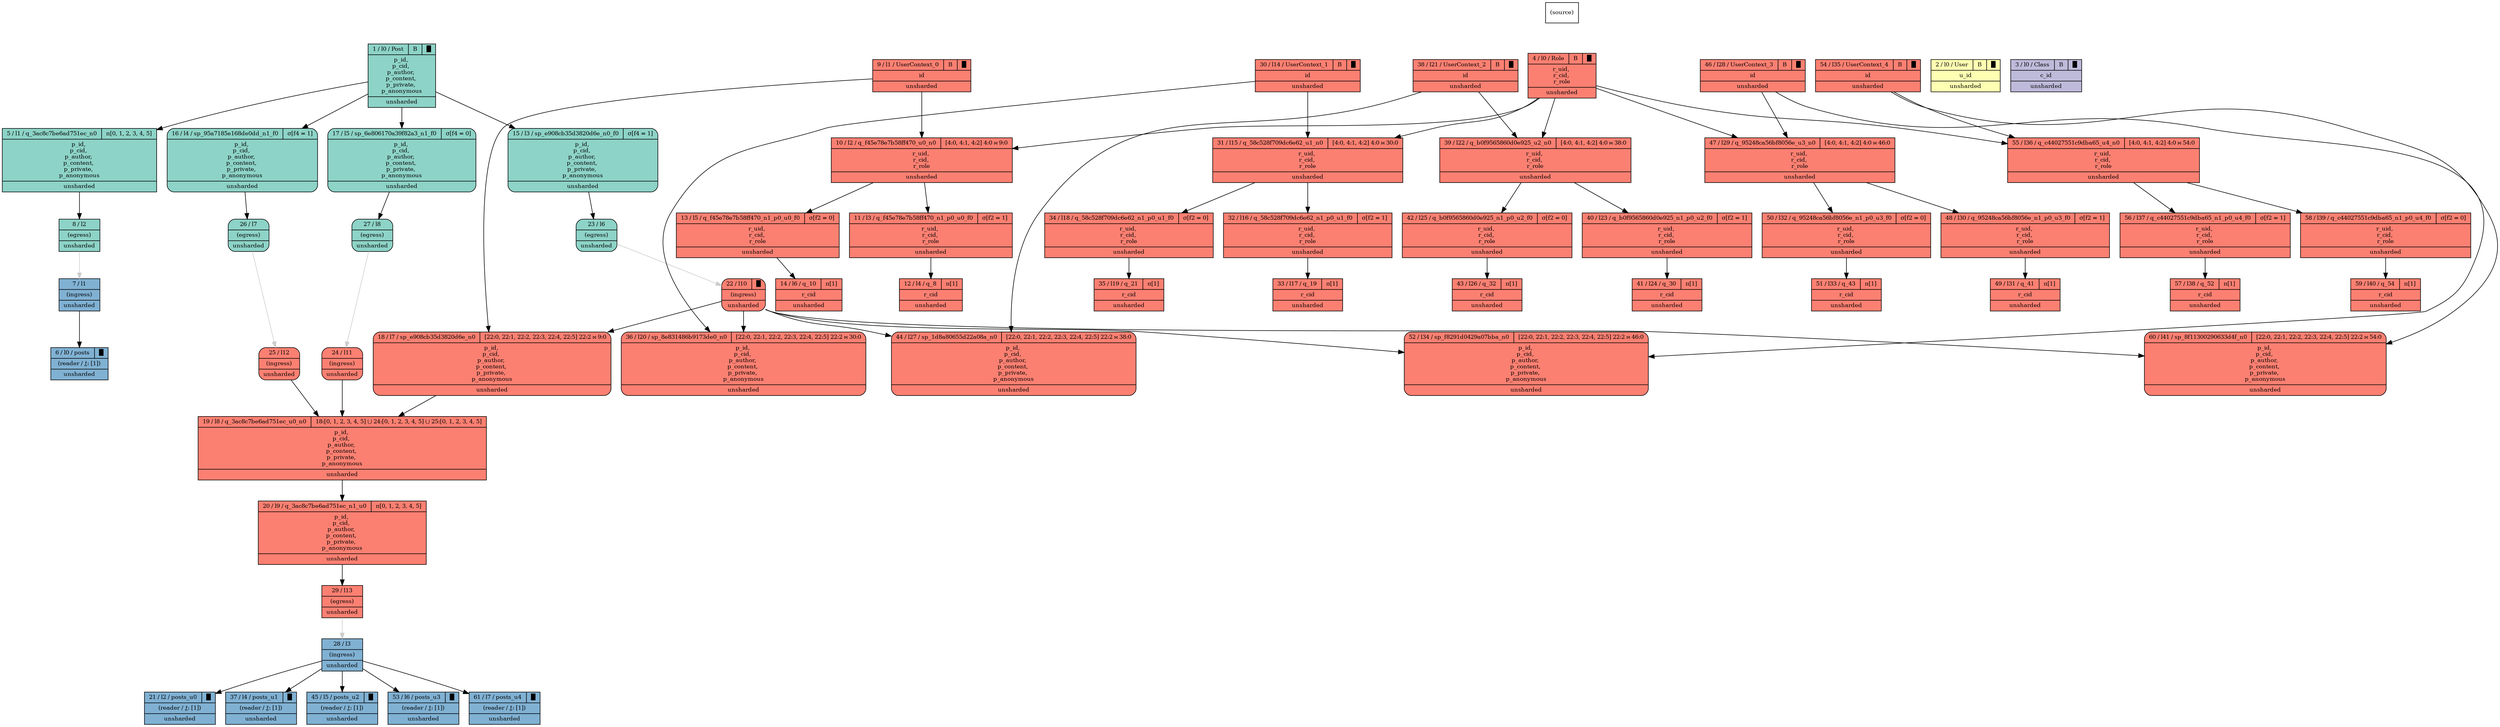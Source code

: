 digraph {{
    node [shape=record, fontsize=10]
    n0 [style="filled", fillcolor=white, label="(source)"]
    n1 [style="filled", fillcolor="/set312/1", label="{ { 1 / l0 / Post | B | █ } | p_id, \np_cid, \np_author, \np_content, \np_private, \np_anonymous | unsharded }"]
    n2 [style="filled", fillcolor="/set312/2", label="{ { 2 / l0 / User | B | █ } | u_id | unsharded }"]
    n3 [style="filled", fillcolor="/set312/3", label="{ { 3 / l0 / Class | B | █ } | c_id | unsharded }"]
    n4 [style="filled", fillcolor="/set312/4", label="{ { 4 / l0 / Role | B | █ } | r_uid, \nr_cid, \nr_role | unsharded }"]
    n5 [style="filled", fillcolor="/set312/1", label="{{ 5 / l1 / q_3ac8c7be6ad751ec_n0 | π[0, 1, 2, 3, 4, 5]  } | p_id, \np_cid, \np_author, \np_content, \np_private, \np_anonymous | unsharded }"]
    n6 [style="filled", fillcolor="/set312/5", label="{ { 6 / l0 / posts | █ } | (reader / ⚷: [1]) | unsharded }"]
    n7 [style="filled", fillcolor="/set312/5", label="{ { 7 / l1  } | (ingress) | unsharded }"]
    n8 [style="filled", fillcolor="/set312/1", label="{ 8 / l2 | (egress) | unsharded }"]
    n9 [style="filled", fillcolor="/set312/4", label="{ { 9 / l1 / UserContext_0 | B | █ } | id | unsharded }"]
    n10 [style="filled", fillcolor="/set312/4", label="{{ 10 / l2 / q_f45e78e7b58ff470_u0_n0 | [4:0, 4:1, 4:2] 4:0 ⋈ 9:0  } | r_uid, \nr_cid, \nr_role | unsharded }"]
    n11 [style="filled", fillcolor="/set312/4", label="{{ 11 / l3 / q_f45e78e7b58ff470_n1_p0_u0_f0 | σ[f2 = 1]  } | r_uid, \nr_cid, \nr_role | unsharded }"]
    n12 [style="filled", fillcolor="/set312/4", label="{{ 12 / l4 / q_8 | π[1]  } | r_cid | unsharded }"]
    n13 [style="filled", fillcolor="/set312/4", label="{{ 13 / l5 / q_f45e78e7b58ff470_n1_p0_u0_f0 | σ[f2 = 0]  } | r_uid, \nr_cid, \nr_role | unsharded }"]
    n14 [style="filled", fillcolor="/set312/4", label="{{ 14 / l6 / q_10 | π[1]  } | r_cid | unsharded }"]
    n15 [style="filled,rounded", fillcolor="/set312/1", label="{{ 15 / l3 / sp_e908cb35d3820d6e_n0_f0 | σ[f4 = 1]  } | p_id, \np_cid, \np_author, \np_content, \np_private, \np_anonymous | unsharded }"]
    n16 [style="filled,rounded", fillcolor="/set312/1", label="{{ 16 / l4 / sp_95a7185e168de0dd_n1_f0 | σ[f4 = 1]  } | p_id, \np_cid, \np_author, \np_content, \np_private, \np_anonymous | unsharded }"]
    n17 [style="filled,rounded", fillcolor="/set312/1", label="{{ 17 / l5 / sp_6e806170a39f82a3_n1_f0 | σ[f4 = 0]  } | p_id, \np_cid, \np_author, \np_content, \np_private, \np_anonymous | unsharded }"]
    n18 [style="filled,rounded", fillcolor="/set312/4", label="{{ 18 / l7 / sp_e908cb35d3820d6e_n0 | [22:0, 22:1, 22:2, 22:3, 22:4, 22:5] 22:2 ⋈ 9:0  } | p_id, \np_cid, \np_author, \np_content, \np_private, \np_anonymous | unsharded }"]
    n19 [style="filled", fillcolor="/set312/4", label="{{ 19 / l8 / q_3ac8c7be6ad751ec_u0_n0 | 18:[0, 1, 2, 3, 4, 5] ⋃ 24:[0, 1, 2, 3, 4, 5] ⋃ 25:[0, 1, 2, 3, 4, 5]  } | p_id, \np_cid, \np_author, \np_content, \np_private, \np_anonymous | unsharded }"]
    n20 [style="filled", fillcolor="/set312/4", label="{{ 20 / l9 / q_3ac8c7be6ad751ec_n1_u0 | π[0, 1, 2, 3, 4, 5]  } | p_id, \np_cid, \np_author, \np_content, \np_private, \np_anonymous | unsharded }"]
    n21 [style="filled", fillcolor="/set312/5", label="{ { 21 / l2 / posts_u0 | █ } | (reader / ⚷: [1]) | unsharded }"]
    n22 [style="filled,rounded", fillcolor="/set312/4", label="{ { 22 / l10 | █ } | (ingress) | unsharded }"]
    n23 [style="filled,rounded", fillcolor="/set312/1", label="{ 23 / l6 | (egress) | unsharded }"]
    n24 [style="filled,rounded", fillcolor="/set312/4", label="{ { 24 / l11  } | (ingress) | unsharded }"]
    n25 [style="filled,rounded", fillcolor="/set312/4", label="{ { 25 / l12  } | (ingress) | unsharded }"]
    n26 [style="filled,rounded", fillcolor="/set312/1", label="{ 26 / l7 | (egress) | unsharded }"]
    n27 [style="filled,rounded", fillcolor="/set312/1", label="{ 27 / l8 | (egress) | unsharded }"]
    n28 [style="filled", fillcolor="/set312/5", label="{ { 28 / l3  } | (ingress) | unsharded }"]
    n29 [style="filled", fillcolor="/set312/4", label="{ 29 / l13 | (egress) | unsharded }"]
    n30 [style="filled", fillcolor="/set312/4", label="{ { 30 / l14 / UserContext_1 | B | █ } | id | unsharded }"]
    n31 [style="filled", fillcolor="/set312/4", label="{{ 31 / l15 / q_58c528f709dc6e62_u1_n0 | [4:0, 4:1, 4:2] 4:0 ⋈ 30:0  } | r_uid, \nr_cid, \nr_role | unsharded }"]
    n32 [style="filled", fillcolor="/set312/4", label="{{ 32 / l16 / q_58c528f709dc6e62_n1_p0_u1_f0 | σ[f2 = 1]  } | r_uid, \nr_cid, \nr_role | unsharded }"]
    n33 [style="filled", fillcolor="/set312/4", label="{{ 33 / l17 / q_19 | π[1]  } | r_cid | unsharded }"]
    n34 [style="filled", fillcolor="/set312/4", label="{{ 34 / l18 / q_58c528f709dc6e62_n1_p0_u1_f0 | σ[f2 = 0]  } | r_uid, \nr_cid, \nr_role | unsharded }"]
    n35 [style="filled", fillcolor="/set312/4", label="{{ 35 / l19 / q_21 | π[1]  } | r_cid | unsharded }"]
    n36 [style="filled,rounded", fillcolor="/set312/4", label="{{ 36 / l20 / sp_8e831486b9173de0_n0 | [22:0, 22:1, 22:2, 22:3, 22:4, 22:5] 22:2 ⋈ 30:0  } | p_id, \np_cid, \np_author, \np_content, \np_private, \np_anonymous | unsharded }"]
    n37 [style="filled", fillcolor="/set312/5", label="{ { 37 / l4 / posts_u1 | █ } | (reader / ⚷: [1]) | unsharded }"]
    n38 [style="filled", fillcolor="/set312/4", label="{ { 38 / l21 / UserContext_2 | B | █ } | id | unsharded }"]
    n39 [style="filled", fillcolor="/set312/4", label="{{ 39 / l22 / q_b0f9565860d0e925_u2_n0 | [4:0, 4:1, 4:2] 4:0 ⋈ 38:0  } | r_uid, \nr_cid, \nr_role | unsharded }"]
    n40 [style="filled", fillcolor="/set312/4", label="{{ 40 / l23 / q_b0f9565860d0e925_n1_p0_u2_f0 | σ[f2 = 1]  } | r_uid, \nr_cid, \nr_role | unsharded }"]
    n41 [style="filled", fillcolor="/set312/4", label="{{ 41 / l24 / q_30 | π[1]  } | r_cid | unsharded }"]
    n42 [style="filled", fillcolor="/set312/4", label="{{ 42 / l25 / q_b0f9565860d0e925_n1_p0_u2_f0 | σ[f2 = 0]  } | r_uid, \nr_cid, \nr_role | unsharded }"]
    n43 [style="filled", fillcolor="/set312/4", label="{{ 43 / l26 / q_32 | π[1]  } | r_cid | unsharded }"]
    n44 [style="filled,rounded", fillcolor="/set312/4", label="{{ 44 / l27 / sp_1d8a80655d22a08a_n0 | [22:0, 22:1, 22:2, 22:3, 22:4, 22:5] 22:2 ⋈ 38:0  } | p_id, \np_cid, \np_author, \np_content, \np_private, \np_anonymous | unsharded }"]
    n45 [style="filled", fillcolor="/set312/5", label="{ { 45 / l5 / posts_u2 | █ } | (reader / ⚷: [1]) | unsharded }"]
    n46 [style="filled", fillcolor="/set312/4", label="{ { 46 / l28 / UserContext_3 | B | █ } | id | unsharded }"]
    n47 [style="filled", fillcolor="/set312/4", label="{{ 47 / l29 / q_95248ca56bf8056e_u3_n0 | [4:0, 4:1, 4:2] 4:0 ⋈ 46:0  } | r_uid, \nr_cid, \nr_role | unsharded }"]
    n48 [style="filled", fillcolor="/set312/4", label="{{ 48 / l30 / q_95248ca56bf8056e_n1_p0_u3_f0 | σ[f2 = 1]  } | r_uid, \nr_cid, \nr_role | unsharded }"]
    n49 [style="filled", fillcolor="/set312/4", label="{{ 49 / l31 / q_41 | π[1]  } | r_cid | unsharded }"]
    n50 [style="filled", fillcolor="/set312/4", label="{{ 50 / l32 / q_95248ca56bf8056e_n1_p0_u3_f0 | σ[f2 = 0]  } | r_uid, \nr_cid, \nr_role | unsharded }"]
    n51 [style="filled", fillcolor="/set312/4", label="{{ 51 / l33 / q_43 | π[1]  } | r_cid | unsharded }"]
    n52 [style="filled,rounded", fillcolor="/set312/4", label="{{ 52 / l34 / sp_f8291d0429a07bba_n0 | [22:0, 22:1, 22:2, 22:3, 22:4, 22:5] 22:2 ⋈ 46:0  } | p_id, \np_cid, \np_author, \np_content, \np_private, \np_anonymous | unsharded }"]
    n53 [style="filled", fillcolor="/set312/5", label="{ { 53 / l6 / posts_u3 | █ } | (reader / ⚷: [1]) | unsharded }"]
    n54 [style="filled", fillcolor="/set312/4", label="{ { 54 / l35 / UserContext_4 | B | █ } | id | unsharded }"]
    n55 [style="filled", fillcolor="/set312/4", label="{{ 55 / l36 / q_c44027551c9dba65_u4_n0 | [4:0, 4:1, 4:2] 4:0 ⋈ 54:0  } | r_uid, \nr_cid, \nr_role | unsharded }"]
    n56 [style="filled", fillcolor="/set312/4", label="{{ 56 / l37 / q_c44027551c9dba65_n1_p0_u4_f0 | σ[f2 = 1]  } | r_uid, \nr_cid, \nr_role | unsharded }"]
    n57 [style="filled", fillcolor="/set312/4", label="{{ 57 / l38 / q_52 | π[1]  } | r_cid | unsharded }"]
    n58 [style="filled", fillcolor="/set312/4", label="{{ 58 / l39 / q_c44027551c9dba65_n1_p0_u4_f0 | σ[f2 = 0]  } | r_uid, \nr_cid, \nr_role | unsharded }"]
    n59 [style="filled", fillcolor="/set312/4", label="{{ 59 / l40 / q_54 | π[1]  } | r_cid | unsharded }"]
    n60 [style="filled,rounded", fillcolor="/set312/4", label="{{ 60 / l41 / sp_8f11300290633d4f_n0 | [22:0, 22:1, 22:2, 22:3, 22:4, 22:5] 22:2 ⋈ 54:0  } | p_id, \np_cid, \np_author, \np_content, \np_private, \np_anonymous | unsharded }"]
    n61 [style="filled", fillcolor="/set312/5", label="{ { 61 / l7 / posts_u4 | █ } | (reader / ⚷: [1]) | unsharded }"]
    n0 -> n1 [ style=invis ]
    n0 -> n2 [ style=invis ]
    n0 -> n3 [ style=invis ]
    n0 -> n4 [ style=invis ]
    n1 -> n5 [  ]
    n5 -> n8 [  ]
    n7 -> n6 [  ]
    n8 -> n7 [ color="#CCCCCC" ]
    n0 -> n9 [ style=invis ]
    n4 -> n10 [  ]
    n9 -> n10 [  ]
    n10 -> n11 [  ]
    n11 -> n12 [  ]
    n10 -> n13 [  ]
    n13 -> n14 [  ]
    n1 -> n15 [  ]
    n1 -> n16 [  ]
    n1 -> n17 [  ]
    n15 -> n23 [  ]
    n9 -> n18 [  ]
    n16 -> n26 [  ]
    n17 -> n27 [  ]
    n18 -> n19 [  ]
    n19 -> n20 [  ]
    n20 -> n29 [  ]
    n22 -> n18 [  ]
    n23 -> n22 [ color="#CCCCCC" ]
    n24 -> n19 [  ]
    n25 -> n19 [  ]
    n26 -> n25 [ color="#CCCCCC" ]
    n27 -> n24 [ color="#CCCCCC" ]
    n28 -> n21 [  ]
    n29 -> n28 [ color="#CCCCCC" ]
    n0 -> n30 [ style=invis ]
    n4 -> n31 [  ]
    n30 -> n31 [  ]
    n31 -> n32 [  ]
    n32 -> n33 [  ]
    n31 -> n34 [  ]
    n34 -> n35 [  ]
    n28 -> n37 [  ]
    n30 -> n36 [  ]
    n22 -> n36 [  ]
    n0 -> n38 [ style=invis ]
    n4 -> n39 [  ]
    n38 -> n39 [  ]
    n39 -> n40 [  ]
    n40 -> n41 [  ]
    n39 -> n42 [  ]
    n42 -> n43 [  ]
    n28 -> n45 [  ]
    n38 -> n44 [  ]
    n22 -> n44 [  ]
    n0 -> n46 [ style=invis ]
    n4 -> n47 [  ]
    n46 -> n47 [  ]
    n47 -> n48 [  ]
    n48 -> n49 [  ]
    n47 -> n50 [  ]
    n50 -> n51 [  ]
    n28 -> n53 [  ]
    n46 -> n52 [  ]
    n22 -> n52 [  ]
    n0 -> n54 [ style=invis ]
    n4 -> n55 [  ]
    n54 -> n55 [  ]
    n55 -> n56 [  ]
    n56 -> n57 [  ]
    n55 -> n58 [  ]
    n58 -> n59 [  ]
    n28 -> n61 [  ]
    n54 -> n60 [  ]
    n22 -> n60 [  ]
}}